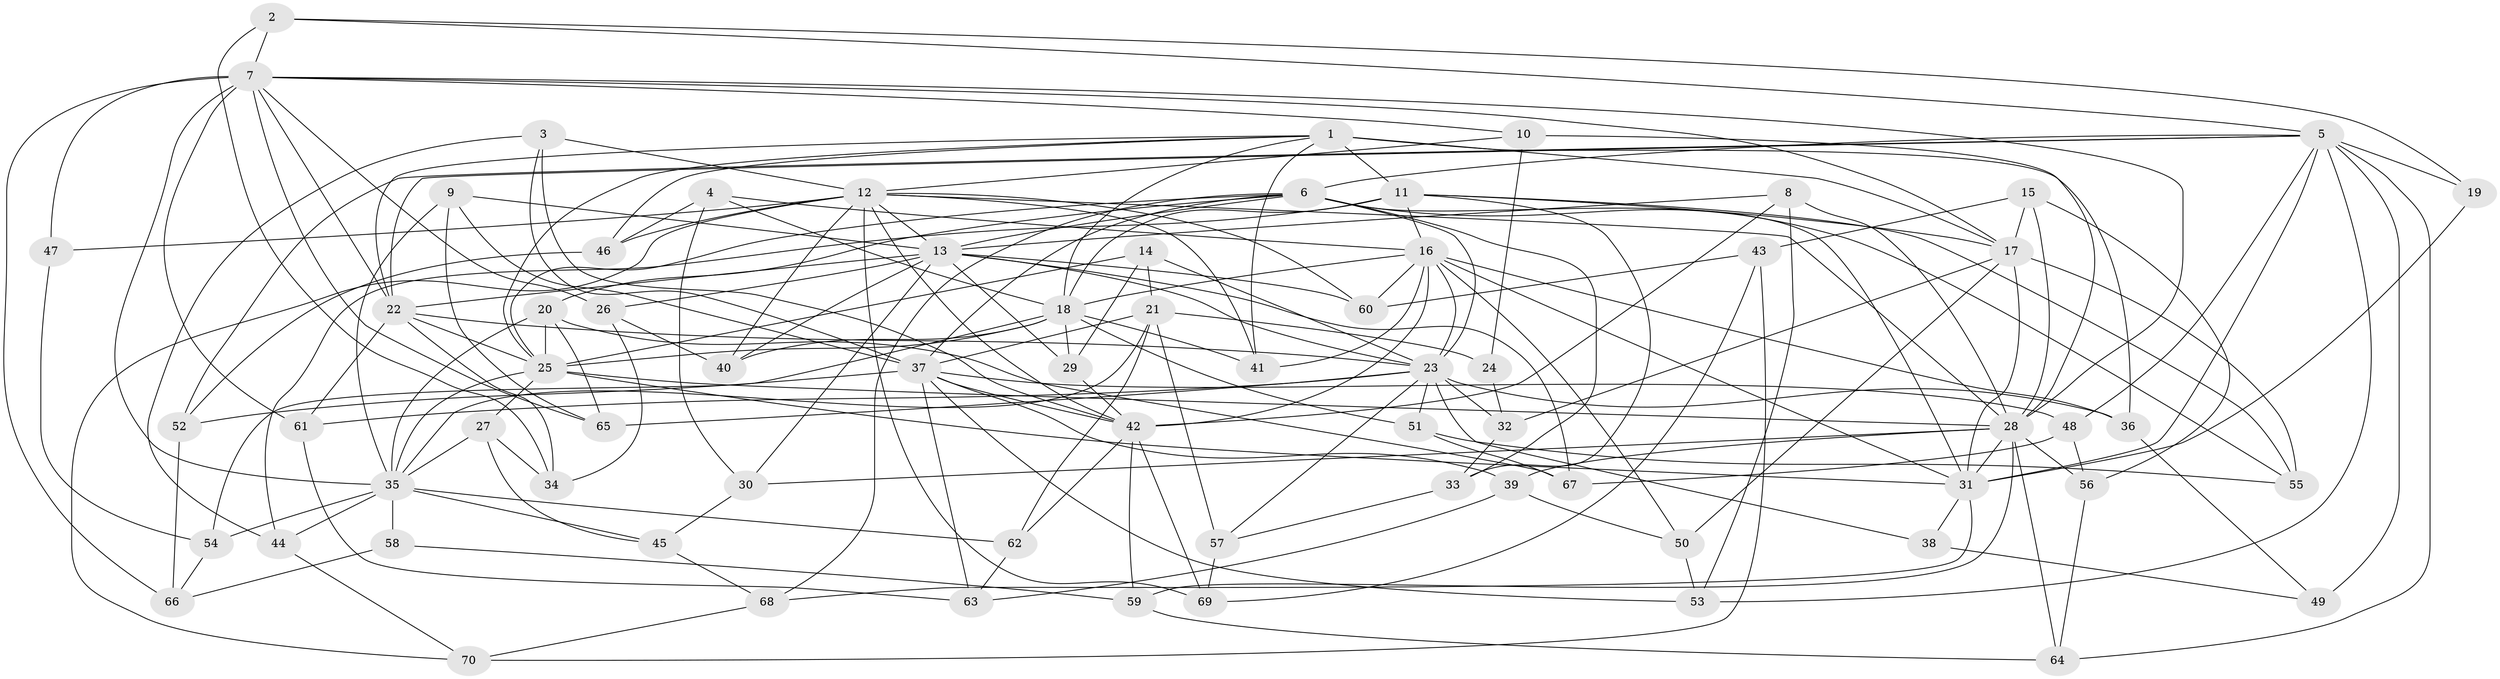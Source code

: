 // original degree distribution, {4: 1.0}
// Generated by graph-tools (version 1.1) at 2025/53/03/04/25 22:53:34]
// undirected, 70 vertices, 192 edges
graph export_dot {
  node [color=gray90,style=filled];
  1;
  2;
  3;
  4;
  5;
  6;
  7;
  8;
  9;
  10;
  11;
  12;
  13;
  14;
  15;
  16;
  17;
  18;
  19;
  20;
  21;
  22;
  23;
  24;
  25;
  26;
  27;
  28;
  29;
  30;
  31;
  32;
  33;
  34;
  35;
  36;
  37;
  38;
  39;
  40;
  41;
  42;
  43;
  44;
  45;
  46;
  47;
  48;
  49;
  50;
  51;
  52;
  53;
  54;
  55;
  56;
  57;
  58;
  59;
  60;
  61;
  62;
  63;
  64;
  65;
  66;
  67;
  68;
  69;
  70;
  1 -- 11 [weight=3.0];
  1 -- 17 [weight=2.0];
  1 -- 18 [weight=2.0];
  1 -- 22 [weight=1.0];
  1 -- 25 [weight=1.0];
  1 -- 36 [weight=1.0];
  1 -- 41 [weight=1.0];
  1 -- 46 [weight=1.0];
  2 -- 5 [weight=1.0];
  2 -- 7 [weight=1.0];
  2 -- 19 [weight=1.0];
  2 -- 34 [weight=1.0];
  3 -- 12 [weight=1.0];
  3 -- 37 [weight=1.0];
  3 -- 42 [weight=1.0];
  3 -- 44 [weight=1.0];
  4 -- 16 [weight=1.0];
  4 -- 18 [weight=1.0];
  4 -- 30 [weight=1.0];
  4 -- 46 [weight=1.0];
  5 -- 6 [weight=1.0];
  5 -- 19 [weight=2.0];
  5 -- 22 [weight=1.0];
  5 -- 31 [weight=1.0];
  5 -- 48 [weight=1.0];
  5 -- 49 [weight=2.0];
  5 -- 52 [weight=1.0];
  5 -- 53 [weight=1.0];
  5 -- 64 [weight=1.0];
  6 -- 13 [weight=1.0];
  6 -- 20 [weight=2.0];
  6 -- 23 [weight=1.0];
  6 -- 25 [weight=1.0];
  6 -- 31 [weight=1.0];
  6 -- 33 [weight=1.0];
  6 -- 37 [weight=2.0];
  6 -- 55 [weight=1.0];
  6 -- 68 [weight=1.0];
  7 -- 10 [weight=1.0];
  7 -- 17 [weight=1.0];
  7 -- 22 [weight=1.0];
  7 -- 26 [weight=1.0];
  7 -- 28 [weight=1.0];
  7 -- 35 [weight=1.0];
  7 -- 47 [weight=2.0];
  7 -- 61 [weight=1.0];
  7 -- 65 [weight=1.0];
  7 -- 66 [weight=1.0];
  8 -- 13 [weight=1.0];
  8 -- 28 [weight=1.0];
  8 -- 42 [weight=1.0];
  8 -- 53 [weight=1.0];
  9 -- 13 [weight=1.0];
  9 -- 35 [weight=1.0];
  9 -- 37 [weight=1.0];
  9 -- 65 [weight=1.0];
  10 -- 12 [weight=1.0];
  10 -- 24 [weight=1.0];
  10 -- 28 [weight=1.0];
  11 -- 16 [weight=1.0];
  11 -- 17 [weight=2.0];
  11 -- 18 [weight=1.0];
  11 -- 33 [weight=1.0];
  11 -- 44 [weight=1.0];
  11 -- 55 [weight=1.0];
  12 -- 13 [weight=1.0];
  12 -- 28 [weight=1.0];
  12 -- 40 [weight=1.0];
  12 -- 41 [weight=1.0];
  12 -- 42 [weight=1.0];
  12 -- 46 [weight=1.0];
  12 -- 47 [weight=1.0];
  12 -- 60 [weight=1.0];
  12 -- 69 [weight=1.0];
  12 -- 70 [weight=1.0];
  13 -- 22 [weight=1.0];
  13 -- 23 [weight=1.0];
  13 -- 26 [weight=1.0];
  13 -- 29 [weight=1.0];
  13 -- 30 [weight=1.0];
  13 -- 40 [weight=1.0];
  13 -- 60 [weight=1.0];
  13 -- 67 [weight=1.0];
  14 -- 21 [weight=1.0];
  14 -- 23 [weight=1.0];
  14 -- 25 [weight=1.0];
  14 -- 29 [weight=1.0];
  15 -- 17 [weight=1.0];
  15 -- 28 [weight=1.0];
  15 -- 43 [weight=1.0];
  15 -- 56 [weight=1.0];
  16 -- 18 [weight=2.0];
  16 -- 23 [weight=1.0];
  16 -- 31 [weight=1.0];
  16 -- 36 [weight=1.0];
  16 -- 41 [weight=1.0];
  16 -- 42 [weight=2.0];
  16 -- 50 [weight=1.0];
  16 -- 60 [weight=1.0];
  17 -- 31 [weight=1.0];
  17 -- 32 [weight=1.0];
  17 -- 50 [weight=1.0];
  17 -- 55 [weight=1.0];
  18 -- 25 [weight=1.0];
  18 -- 29 [weight=1.0];
  18 -- 40 [weight=1.0];
  18 -- 41 [weight=1.0];
  18 -- 51 [weight=1.0];
  18 -- 54 [weight=1.0];
  19 -- 31 [weight=1.0];
  20 -- 25 [weight=1.0];
  20 -- 35 [weight=1.0];
  20 -- 65 [weight=1.0];
  20 -- 67 [weight=1.0];
  21 -- 24 [weight=2.0];
  21 -- 35 [weight=1.0];
  21 -- 37 [weight=2.0];
  21 -- 57 [weight=1.0];
  21 -- 62 [weight=1.0];
  22 -- 23 [weight=1.0];
  22 -- 25 [weight=1.0];
  22 -- 34 [weight=1.0];
  22 -- 61 [weight=1.0];
  23 -- 32 [weight=1.0];
  23 -- 36 [weight=1.0];
  23 -- 38 [weight=1.0];
  23 -- 51 [weight=1.0];
  23 -- 57 [weight=1.0];
  23 -- 61 [weight=1.0];
  23 -- 65 [weight=1.0];
  24 -- 32 [weight=1.0];
  25 -- 27 [weight=1.0];
  25 -- 28 [weight=1.0];
  25 -- 31 [weight=1.0];
  25 -- 35 [weight=1.0];
  26 -- 34 [weight=1.0];
  26 -- 40 [weight=1.0];
  27 -- 34 [weight=1.0];
  27 -- 35 [weight=1.0];
  27 -- 45 [weight=1.0];
  28 -- 30 [weight=1.0];
  28 -- 31 [weight=1.0];
  28 -- 39 [weight=1.0];
  28 -- 56 [weight=1.0];
  28 -- 59 [weight=1.0];
  28 -- 64 [weight=1.0];
  29 -- 42 [weight=1.0];
  30 -- 45 [weight=1.0];
  31 -- 38 [weight=2.0];
  31 -- 68 [weight=1.0];
  32 -- 33 [weight=1.0];
  33 -- 57 [weight=1.0];
  35 -- 44 [weight=1.0];
  35 -- 45 [weight=1.0];
  35 -- 54 [weight=1.0];
  35 -- 58 [weight=2.0];
  35 -- 62 [weight=1.0];
  36 -- 49 [weight=1.0];
  37 -- 39 [weight=1.0];
  37 -- 42 [weight=1.0];
  37 -- 48 [weight=1.0];
  37 -- 52 [weight=1.0];
  37 -- 53 [weight=1.0];
  37 -- 63 [weight=1.0];
  38 -- 49 [weight=1.0];
  39 -- 50 [weight=1.0];
  39 -- 63 [weight=1.0];
  42 -- 59 [weight=1.0];
  42 -- 62 [weight=1.0];
  42 -- 69 [weight=1.0];
  43 -- 60 [weight=1.0];
  43 -- 69 [weight=1.0];
  43 -- 70 [weight=1.0];
  44 -- 70 [weight=1.0];
  45 -- 68 [weight=1.0];
  46 -- 52 [weight=1.0];
  47 -- 54 [weight=1.0];
  48 -- 56 [weight=1.0];
  48 -- 67 [weight=1.0];
  50 -- 53 [weight=1.0];
  51 -- 55 [weight=1.0];
  51 -- 67 [weight=1.0];
  52 -- 66 [weight=1.0];
  54 -- 66 [weight=1.0];
  56 -- 64 [weight=1.0];
  57 -- 69 [weight=1.0];
  58 -- 59 [weight=1.0];
  58 -- 66 [weight=1.0];
  59 -- 64 [weight=1.0];
  61 -- 63 [weight=1.0];
  62 -- 63 [weight=1.0];
  68 -- 70 [weight=1.0];
}
